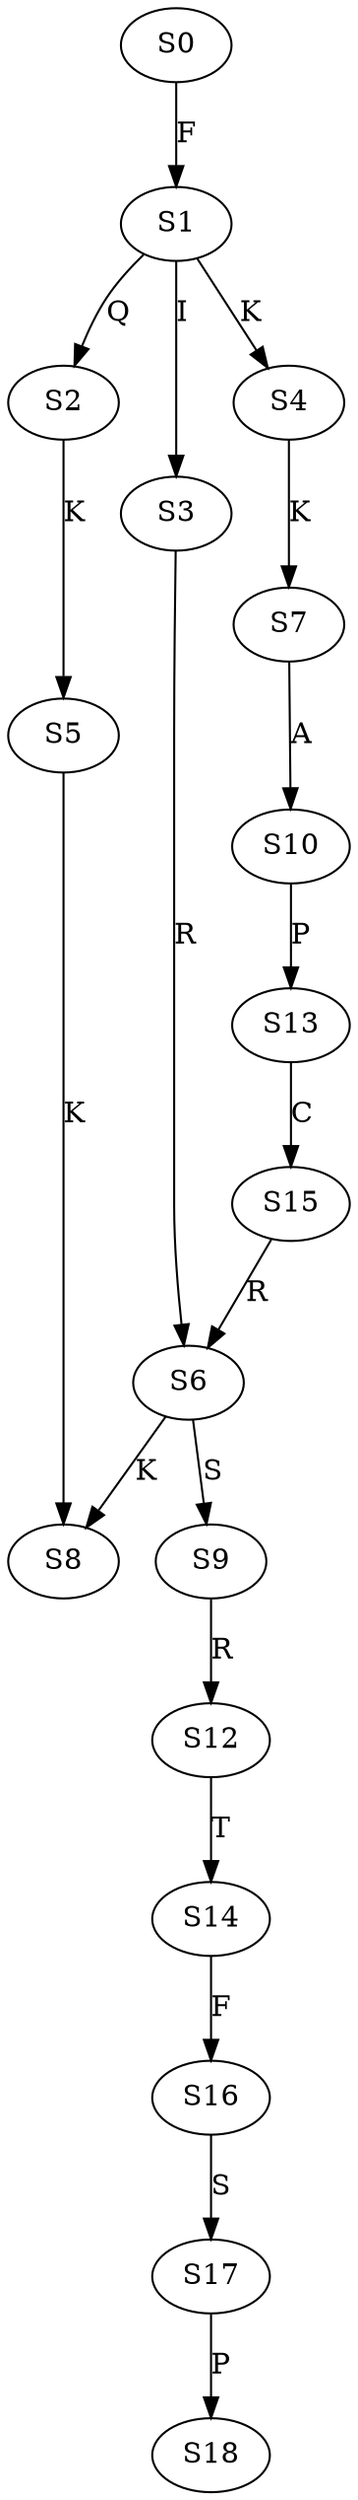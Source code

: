 strict digraph  {
	S0 -> S1 [ label = F ];
	S1 -> S2 [ label = Q ];
	S1 -> S3 [ label = I ];
	S1 -> S4 [ label = K ];
	S2 -> S5 [ label = K ];
	S3 -> S6 [ label = R ];
	S4 -> S7 [ label = K ];
	S5 -> S8 [ label = K ];
	S6 -> S8 [ label = K ];
	S6 -> S9 [ label = S ];
	S7 -> S10 [ label = A ];
	S9 -> S12 [ label = R ];
	S10 -> S13 [ label = P ];
	S12 -> S14 [ label = T ];
	S13 -> S15 [ label = C ];
	S14 -> S16 [ label = F ];
	S15 -> S6 [ label = R ];
	S16 -> S17 [ label = S ];
	S17 -> S18 [ label = P ];
}
